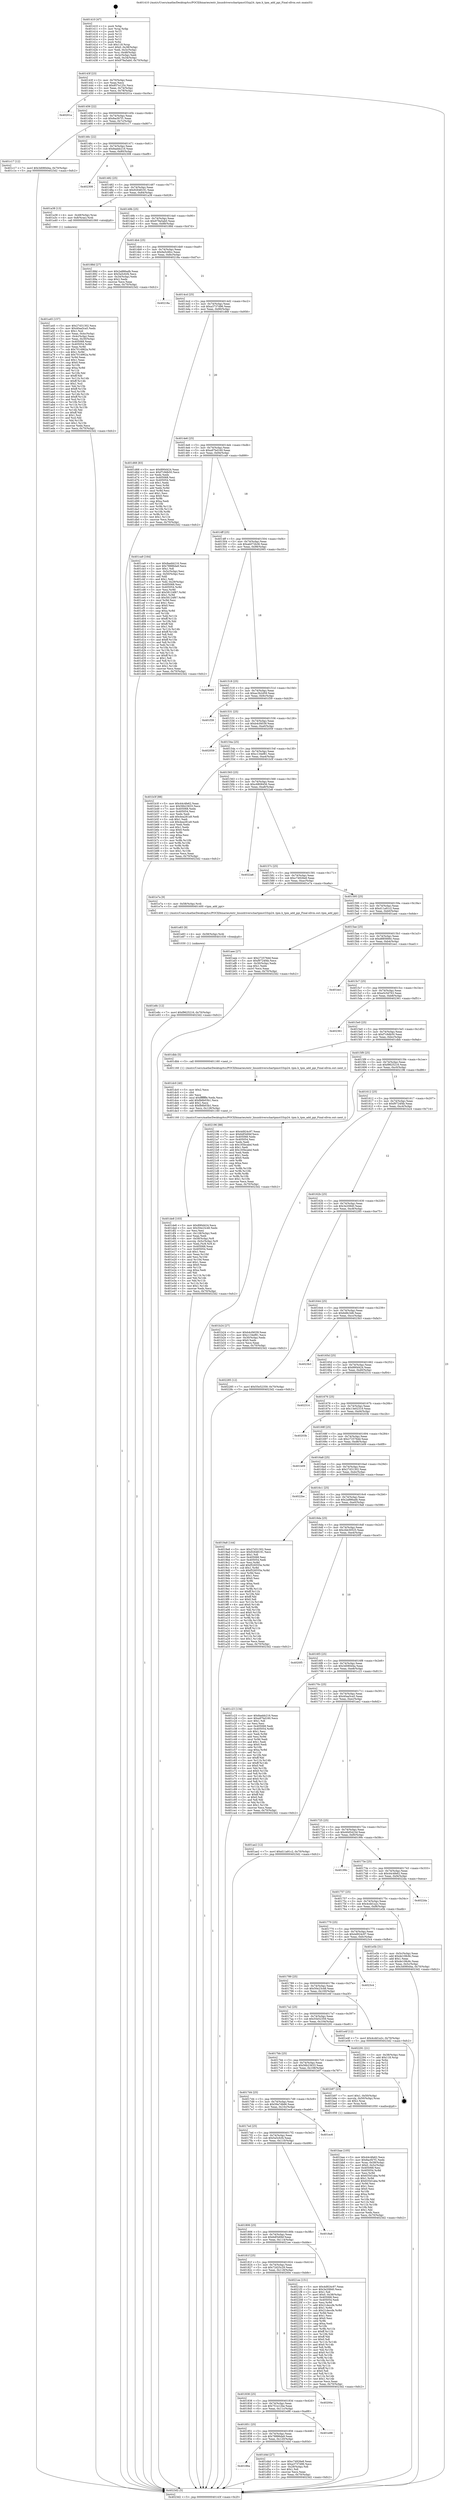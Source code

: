 digraph "0x401410" {
  label = "0x401410 (/mnt/c/Users/mathe/Desktop/tcc/POCII/binaries/extr_linuxdriverschartpmst33zp24..tpm.h_tpm_add_ppi_Final-ollvm.out::main(0))"
  labelloc = "t"
  node[shape=record]

  Entry [label="",width=0.3,height=0.3,shape=circle,fillcolor=black,style=filled]
  "0x40143f" [label="{
     0x40143f [23]\l
     | [instrs]\l
     &nbsp;&nbsp;0x40143f \<+3\>: mov -0x70(%rbp),%eax\l
     &nbsp;&nbsp;0x401442 \<+2\>: mov %eax,%ecx\l
     &nbsp;&nbsp;0x401444 \<+6\>: sub $0x857e125c,%ecx\l
     &nbsp;&nbsp;0x40144a \<+3\>: mov %eax,-0x74(%rbp)\l
     &nbsp;&nbsp;0x40144d \<+3\>: mov %ecx,-0x78(%rbp)\l
     &nbsp;&nbsp;0x401450 \<+6\>: je 000000000040201a \<main+0xc0a\>\l
  }"]
  "0x40201a" [label="{
     0x40201a\l
  }", style=dashed]
  "0x401456" [label="{
     0x401456 [22]\l
     | [instrs]\l
     &nbsp;&nbsp;0x401456 \<+5\>: jmp 000000000040145b \<main+0x4b\>\l
     &nbsp;&nbsp;0x40145b \<+3\>: mov -0x74(%rbp),%eax\l
     &nbsp;&nbsp;0x40145e \<+5\>: sub $0x8acf47f1,%eax\l
     &nbsp;&nbsp;0x401463 \<+3\>: mov %eax,-0x7c(%rbp)\l
     &nbsp;&nbsp;0x401466 \<+6\>: je 0000000000401c17 \<main+0x807\>\l
  }"]
  Exit [label="",width=0.3,height=0.3,shape=circle,fillcolor=black,style=filled,peripheries=2]
  "0x401c17" [label="{
     0x401c17 [12]\l
     | [instrs]\l
     &nbsp;&nbsp;0x401c17 \<+7\>: movl $0x3d080d4a,-0x70(%rbp)\l
     &nbsp;&nbsp;0x401c1e \<+5\>: jmp 00000000004023d2 \<main+0xfc2\>\l
  }"]
  "0x40146c" [label="{
     0x40146c [22]\l
     | [instrs]\l
     &nbsp;&nbsp;0x40146c \<+5\>: jmp 0000000000401471 \<main+0x61\>\l
     &nbsp;&nbsp;0x401471 \<+3\>: mov -0x74(%rbp),%eax\l
     &nbsp;&nbsp;0x401474 \<+5\>: sub $0x8aebb216,%eax\l
     &nbsp;&nbsp;0x401479 \<+3\>: mov %eax,-0x80(%rbp)\l
     &nbsp;&nbsp;0x40147c \<+6\>: je 0000000000402308 \<main+0xef8\>\l
  }"]
  "0x401e8c" [label="{
     0x401e8c [12]\l
     | [instrs]\l
     &nbsp;&nbsp;0x401e8c \<+7\>: movl $0xf9625216,-0x70(%rbp)\l
     &nbsp;&nbsp;0x401e93 \<+5\>: jmp 00000000004023d2 \<main+0xfc2\>\l
  }"]
  "0x402308" [label="{
     0x402308\l
  }", style=dashed]
  "0x401482" [label="{
     0x401482 [25]\l
     | [instrs]\l
     &nbsp;&nbsp;0x401482 \<+5\>: jmp 0000000000401487 \<main+0x77\>\l
     &nbsp;&nbsp;0x401487 \<+3\>: mov -0x74(%rbp),%eax\l
     &nbsp;&nbsp;0x40148a \<+5\>: sub $0x92648191,%eax\l
     &nbsp;&nbsp;0x40148f \<+6\>: mov %eax,-0x84(%rbp)\l
     &nbsp;&nbsp;0x401495 \<+6\>: je 0000000000401a38 \<main+0x628\>\l
  }"]
  "0x401e83" [label="{
     0x401e83 [9]\l
     | [instrs]\l
     &nbsp;&nbsp;0x401e83 \<+4\>: mov -0x58(%rbp),%rdi\l
     &nbsp;&nbsp;0x401e87 \<+5\>: call 0000000000401030 \<free@plt\>\l
     | [calls]\l
     &nbsp;&nbsp;0x401030 \{1\} (unknown)\l
  }"]
  "0x401a38" [label="{
     0x401a38 [13]\l
     | [instrs]\l
     &nbsp;&nbsp;0x401a38 \<+4\>: mov -0x48(%rbp),%rax\l
     &nbsp;&nbsp;0x401a3c \<+4\>: mov 0x8(%rax),%rdi\l
     &nbsp;&nbsp;0x401a40 \<+5\>: call 0000000000401060 \<atoi@plt\>\l
     | [calls]\l
     &nbsp;&nbsp;0x401060 \{1\} (unknown)\l
  }"]
  "0x40149b" [label="{
     0x40149b [25]\l
     | [instrs]\l
     &nbsp;&nbsp;0x40149b \<+5\>: jmp 00000000004014a0 \<main+0x90\>\l
     &nbsp;&nbsp;0x4014a0 \<+3\>: mov -0x74(%rbp),%eax\l
     &nbsp;&nbsp;0x4014a3 \<+5\>: sub $0x979a5ab0,%eax\l
     &nbsp;&nbsp;0x4014a8 \<+6\>: mov %eax,-0x88(%rbp)\l
     &nbsp;&nbsp;0x4014ae \<+6\>: je 000000000040188d \<main+0x47d\>\l
  }"]
  "0x401de8" [label="{
     0x401de8 [103]\l
     | [instrs]\l
     &nbsp;&nbsp;0x401de8 \<+5\>: mov $0x890d424,%ecx\l
     &nbsp;&nbsp;0x401ded \<+5\>: mov $0x50e23c48,%edx\l
     &nbsp;&nbsp;0x401df2 \<+2\>: xor %esi,%esi\l
     &nbsp;&nbsp;0x401df4 \<+6\>: mov -0x128(%rbp),%edi\l
     &nbsp;&nbsp;0x401dfa \<+3\>: imul %eax,%edi\l
     &nbsp;&nbsp;0x401dfd \<+4\>: mov -0x58(%rbp),%r8\l
     &nbsp;&nbsp;0x401e01 \<+4\>: movslq -0x5c(%rbp),%r9\l
     &nbsp;&nbsp;0x401e05 \<+4\>: mov %edi,(%r8,%r9,4)\l
     &nbsp;&nbsp;0x401e09 \<+7\>: mov 0x405068,%eax\l
     &nbsp;&nbsp;0x401e10 \<+7\>: mov 0x405054,%edi\l
     &nbsp;&nbsp;0x401e17 \<+3\>: sub $0x1,%esi\l
     &nbsp;&nbsp;0x401e1a \<+3\>: mov %eax,%r10d\l
     &nbsp;&nbsp;0x401e1d \<+3\>: add %esi,%r10d\l
     &nbsp;&nbsp;0x401e20 \<+4\>: imul %r10d,%eax\l
     &nbsp;&nbsp;0x401e24 \<+3\>: and $0x1,%eax\l
     &nbsp;&nbsp;0x401e27 \<+3\>: cmp $0x0,%eax\l
     &nbsp;&nbsp;0x401e2a \<+4\>: sete %r11b\l
     &nbsp;&nbsp;0x401e2e \<+3\>: cmp $0xa,%edi\l
     &nbsp;&nbsp;0x401e31 \<+3\>: setl %bl\l
     &nbsp;&nbsp;0x401e34 \<+3\>: mov %r11b,%r14b\l
     &nbsp;&nbsp;0x401e37 \<+3\>: and %bl,%r14b\l
     &nbsp;&nbsp;0x401e3a \<+3\>: xor %bl,%r11b\l
     &nbsp;&nbsp;0x401e3d \<+3\>: or %r11b,%r14b\l
     &nbsp;&nbsp;0x401e40 \<+4\>: test $0x1,%r14b\l
     &nbsp;&nbsp;0x401e44 \<+3\>: cmovne %edx,%ecx\l
     &nbsp;&nbsp;0x401e47 \<+3\>: mov %ecx,-0x70(%rbp)\l
     &nbsp;&nbsp;0x401e4a \<+5\>: jmp 00000000004023d2 \<main+0xfc2\>\l
  }"]
  "0x40188d" [label="{
     0x40188d [27]\l
     | [instrs]\l
     &nbsp;&nbsp;0x40188d \<+5\>: mov $0x2a886adb,%eax\l
     &nbsp;&nbsp;0x401892 \<+5\>: mov $0x5a5cfcf4,%ecx\l
     &nbsp;&nbsp;0x401897 \<+3\>: mov -0x34(%rbp),%edx\l
     &nbsp;&nbsp;0x40189a \<+3\>: cmp $0x2,%edx\l
     &nbsp;&nbsp;0x40189d \<+3\>: cmovne %ecx,%eax\l
     &nbsp;&nbsp;0x4018a0 \<+3\>: mov %eax,-0x70(%rbp)\l
     &nbsp;&nbsp;0x4018a3 \<+5\>: jmp 00000000004023d2 \<main+0xfc2\>\l
  }"]
  "0x4014b4" [label="{
     0x4014b4 [25]\l
     | [instrs]\l
     &nbsp;&nbsp;0x4014b4 \<+5\>: jmp 00000000004014b9 \<main+0xa9\>\l
     &nbsp;&nbsp;0x4014b9 \<+3\>: mov -0x74(%rbp),%eax\l
     &nbsp;&nbsp;0x4014bc \<+5\>: sub $0x9a5c6fcc,%eax\l
     &nbsp;&nbsp;0x4014c1 \<+6\>: mov %eax,-0x8c(%rbp)\l
     &nbsp;&nbsp;0x4014c7 \<+6\>: je 000000000040218a \<main+0xd7a\>\l
  }"]
  "0x4023d2" [label="{
     0x4023d2 [5]\l
     | [instrs]\l
     &nbsp;&nbsp;0x4023d2 \<+5\>: jmp 000000000040143f \<main+0x2f\>\l
  }"]
  "0x401410" [label="{
     0x401410 [47]\l
     | [instrs]\l
     &nbsp;&nbsp;0x401410 \<+1\>: push %rbp\l
     &nbsp;&nbsp;0x401411 \<+3\>: mov %rsp,%rbp\l
     &nbsp;&nbsp;0x401414 \<+2\>: push %r15\l
     &nbsp;&nbsp;0x401416 \<+2\>: push %r14\l
     &nbsp;&nbsp;0x401418 \<+2\>: push %r13\l
     &nbsp;&nbsp;0x40141a \<+2\>: push %r12\l
     &nbsp;&nbsp;0x40141c \<+1\>: push %rbx\l
     &nbsp;&nbsp;0x40141d \<+7\>: sub $0x118,%rsp\l
     &nbsp;&nbsp;0x401424 \<+7\>: movl $0x0,-0x38(%rbp)\l
     &nbsp;&nbsp;0x40142b \<+3\>: mov %edi,-0x3c(%rbp)\l
     &nbsp;&nbsp;0x40142e \<+4\>: mov %rsi,-0x48(%rbp)\l
     &nbsp;&nbsp;0x401432 \<+3\>: mov -0x3c(%rbp),%edi\l
     &nbsp;&nbsp;0x401435 \<+3\>: mov %edi,-0x34(%rbp)\l
     &nbsp;&nbsp;0x401438 \<+7\>: movl $0x979a5ab0,-0x70(%rbp)\l
  }"]
  "0x401dc0" [label="{
     0x401dc0 [40]\l
     | [instrs]\l
     &nbsp;&nbsp;0x401dc0 \<+5\>: mov $0x2,%ecx\l
     &nbsp;&nbsp;0x401dc5 \<+1\>: cltd\l
     &nbsp;&nbsp;0x401dc6 \<+2\>: idiv %ecx\l
     &nbsp;&nbsp;0x401dc8 \<+6\>: imul $0xfffffffe,%edx,%ecx\l
     &nbsp;&nbsp;0x401dce \<+6\>: add $0xfb6b03b1,%ecx\l
     &nbsp;&nbsp;0x401dd4 \<+3\>: add $0x1,%ecx\l
     &nbsp;&nbsp;0x401dd7 \<+6\>: sub $0xfb6b03b1,%ecx\l
     &nbsp;&nbsp;0x401ddd \<+6\>: mov %ecx,-0x128(%rbp)\l
     &nbsp;&nbsp;0x401de3 \<+5\>: call 0000000000401160 \<next_i\>\l
     | [calls]\l
     &nbsp;&nbsp;0x401160 \{1\} (/mnt/c/Users/mathe/Desktop/tcc/POCII/binaries/extr_linuxdriverschartpmst33zp24..tpm.h_tpm_add_ppi_Final-ollvm.out::next_i)\l
  }"]
  "0x40218a" [label="{
     0x40218a\l
  }", style=dashed]
  "0x4014cd" [label="{
     0x4014cd [25]\l
     | [instrs]\l
     &nbsp;&nbsp;0x4014cd \<+5\>: jmp 00000000004014d2 \<main+0xc2\>\l
     &nbsp;&nbsp;0x4014d2 \<+3\>: mov -0x74(%rbp),%eax\l
     &nbsp;&nbsp;0x4014d5 \<+5\>: sub $0xa3737d96,%eax\l
     &nbsp;&nbsp;0x4014da \<+6\>: mov %eax,-0x90(%rbp)\l
     &nbsp;&nbsp;0x4014e0 \<+6\>: je 0000000000401d68 \<main+0x958\>\l
  }"]
  "0x40186a" [label="{
     0x40186a\l
  }", style=dashed]
  "0x401d68" [label="{
     0x401d68 [83]\l
     | [instrs]\l
     &nbsp;&nbsp;0x401d68 \<+5\>: mov $0x890d424,%eax\l
     &nbsp;&nbsp;0x401d6d \<+5\>: mov $0xf7c9db50,%ecx\l
     &nbsp;&nbsp;0x401d72 \<+2\>: xor %edx,%edx\l
     &nbsp;&nbsp;0x401d74 \<+7\>: mov 0x405068,%esi\l
     &nbsp;&nbsp;0x401d7b \<+7\>: mov 0x405054,%edi\l
     &nbsp;&nbsp;0x401d82 \<+3\>: sub $0x1,%edx\l
     &nbsp;&nbsp;0x401d85 \<+3\>: mov %esi,%r8d\l
     &nbsp;&nbsp;0x401d88 \<+3\>: add %edx,%r8d\l
     &nbsp;&nbsp;0x401d8b \<+4\>: imul %r8d,%esi\l
     &nbsp;&nbsp;0x401d8f \<+3\>: and $0x1,%esi\l
     &nbsp;&nbsp;0x401d92 \<+3\>: cmp $0x0,%esi\l
     &nbsp;&nbsp;0x401d95 \<+4\>: sete %r9b\l
     &nbsp;&nbsp;0x401d99 \<+3\>: cmp $0xa,%edi\l
     &nbsp;&nbsp;0x401d9c \<+4\>: setl %r10b\l
     &nbsp;&nbsp;0x401da0 \<+3\>: mov %r9b,%r11b\l
     &nbsp;&nbsp;0x401da3 \<+3\>: and %r10b,%r11b\l
     &nbsp;&nbsp;0x401da6 \<+3\>: xor %r10b,%r9b\l
     &nbsp;&nbsp;0x401da9 \<+3\>: or %r9b,%r11b\l
     &nbsp;&nbsp;0x401dac \<+4\>: test $0x1,%r11b\l
     &nbsp;&nbsp;0x401db0 \<+3\>: cmovne %ecx,%eax\l
     &nbsp;&nbsp;0x401db3 \<+3\>: mov %eax,-0x70(%rbp)\l
     &nbsp;&nbsp;0x401db6 \<+5\>: jmp 00000000004023d2 \<main+0xfc2\>\l
  }"]
  "0x4014e6" [label="{
     0x4014e6 [25]\l
     | [instrs]\l
     &nbsp;&nbsp;0x4014e6 \<+5\>: jmp 00000000004014eb \<main+0xdb\>\l
     &nbsp;&nbsp;0x4014eb \<+3\>: mov -0x74(%rbp),%eax\l
     &nbsp;&nbsp;0x4014ee \<+5\>: sub $0xa97bd160,%eax\l
     &nbsp;&nbsp;0x4014f3 \<+6\>: mov %eax,-0x94(%rbp)\l
     &nbsp;&nbsp;0x4014f9 \<+6\>: je 0000000000401ca9 \<main+0x899\>\l
  }"]
  "0x401d4d" [label="{
     0x401d4d [27]\l
     | [instrs]\l
     &nbsp;&nbsp;0x401d4d \<+5\>: mov $0xc74926e8,%eax\l
     &nbsp;&nbsp;0x401d52 \<+5\>: mov $0xa3737d96,%ecx\l
     &nbsp;&nbsp;0x401d57 \<+3\>: mov -0x29(%rbp),%dl\l
     &nbsp;&nbsp;0x401d5a \<+3\>: test $0x1,%dl\l
     &nbsp;&nbsp;0x401d5d \<+3\>: cmovne %ecx,%eax\l
     &nbsp;&nbsp;0x401d60 \<+3\>: mov %eax,-0x70(%rbp)\l
     &nbsp;&nbsp;0x401d63 \<+5\>: jmp 00000000004023d2 \<main+0xfc2\>\l
  }"]
  "0x401ca9" [label="{
     0x401ca9 [164]\l
     | [instrs]\l
     &nbsp;&nbsp;0x401ca9 \<+5\>: mov $0x8aebb216,%eax\l
     &nbsp;&nbsp;0x401cae \<+5\>: mov $0x78886da9,%ecx\l
     &nbsp;&nbsp;0x401cb3 \<+2\>: mov $0x1,%dl\l
     &nbsp;&nbsp;0x401cb5 \<+3\>: mov -0x5c(%rbp),%esi\l
     &nbsp;&nbsp;0x401cb8 \<+3\>: cmp -0x50(%rbp),%esi\l
     &nbsp;&nbsp;0x401cbb \<+4\>: setl %dil\l
     &nbsp;&nbsp;0x401cbf \<+4\>: and $0x1,%dil\l
     &nbsp;&nbsp;0x401cc3 \<+4\>: mov %dil,-0x29(%rbp)\l
     &nbsp;&nbsp;0x401cc7 \<+7\>: mov 0x405068,%esi\l
     &nbsp;&nbsp;0x401cce \<+8\>: mov 0x405054,%r8d\l
     &nbsp;&nbsp;0x401cd6 \<+3\>: mov %esi,%r9d\l
     &nbsp;&nbsp;0x401cd9 \<+7\>: add $0x58124f67,%r9d\l
     &nbsp;&nbsp;0x401ce0 \<+4\>: sub $0x1,%r9d\l
     &nbsp;&nbsp;0x401ce4 \<+7\>: sub $0x58124f67,%r9d\l
     &nbsp;&nbsp;0x401ceb \<+4\>: imul %r9d,%esi\l
     &nbsp;&nbsp;0x401cef \<+3\>: and $0x1,%esi\l
     &nbsp;&nbsp;0x401cf2 \<+3\>: cmp $0x0,%esi\l
     &nbsp;&nbsp;0x401cf5 \<+4\>: sete %dil\l
     &nbsp;&nbsp;0x401cf9 \<+4\>: cmp $0xa,%r8d\l
     &nbsp;&nbsp;0x401cfd \<+4\>: setl %r10b\l
     &nbsp;&nbsp;0x401d01 \<+3\>: mov %dil,%r11b\l
     &nbsp;&nbsp;0x401d04 \<+4\>: xor $0xff,%r11b\l
     &nbsp;&nbsp;0x401d08 \<+3\>: mov %r10b,%bl\l
     &nbsp;&nbsp;0x401d0b \<+3\>: xor $0xff,%bl\l
     &nbsp;&nbsp;0x401d0e \<+3\>: xor $0x1,%dl\l
     &nbsp;&nbsp;0x401d11 \<+3\>: mov %r11b,%r14b\l
     &nbsp;&nbsp;0x401d14 \<+4\>: and $0xff,%r14b\l
     &nbsp;&nbsp;0x401d18 \<+3\>: and %dl,%dil\l
     &nbsp;&nbsp;0x401d1b \<+3\>: mov %bl,%r15b\l
     &nbsp;&nbsp;0x401d1e \<+4\>: and $0xff,%r15b\l
     &nbsp;&nbsp;0x401d22 \<+3\>: and %dl,%r10b\l
     &nbsp;&nbsp;0x401d25 \<+3\>: or %dil,%r14b\l
     &nbsp;&nbsp;0x401d28 \<+3\>: or %r10b,%r15b\l
     &nbsp;&nbsp;0x401d2b \<+3\>: xor %r15b,%r14b\l
     &nbsp;&nbsp;0x401d2e \<+3\>: or %bl,%r11b\l
     &nbsp;&nbsp;0x401d31 \<+4\>: xor $0xff,%r11b\l
     &nbsp;&nbsp;0x401d35 \<+3\>: or $0x1,%dl\l
     &nbsp;&nbsp;0x401d38 \<+3\>: and %dl,%r11b\l
     &nbsp;&nbsp;0x401d3b \<+3\>: or %r11b,%r14b\l
     &nbsp;&nbsp;0x401d3e \<+4\>: test $0x1,%r14b\l
     &nbsp;&nbsp;0x401d42 \<+3\>: cmovne %ecx,%eax\l
     &nbsp;&nbsp;0x401d45 \<+3\>: mov %eax,-0x70(%rbp)\l
     &nbsp;&nbsp;0x401d48 \<+5\>: jmp 00000000004023d2 \<main+0xfc2\>\l
  }"]
  "0x4014ff" [label="{
     0x4014ff [25]\l
     | [instrs]\l
     &nbsp;&nbsp;0x4014ff \<+5\>: jmp 0000000000401504 \<main+0xf4\>\l
     &nbsp;&nbsp;0x401504 \<+3\>: mov -0x74(%rbp),%eax\l
     &nbsp;&nbsp;0x401507 \<+5\>: sub $0xab072b36,%eax\l
     &nbsp;&nbsp;0x40150c \<+6\>: mov %eax,-0x98(%rbp)\l
     &nbsp;&nbsp;0x401512 \<+6\>: je 0000000000402065 \<main+0xc55\>\l
  }"]
  "0x401851" [label="{
     0x401851 [25]\l
     | [instrs]\l
     &nbsp;&nbsp;0x401851 \<+5\>: jmp 0000000000401856 \<main+0x446\>\l
     &nbsp;&nbsp;0x401856 \<+3\>: mov -0x74(%rbp),%eax\l
     &nbsp;&nbsp;0x401859 \<+5\>: sub $0x78886da9,%eax\l
     &nbsp;&nbsp;0x40185e \<+6\>: mov %eax,-0x120(%rbp)\l
     &nbsp;&nbsp;0x401864 \<+6\>: je 0000000000401d4d \<main+0x93d\>\l
  }"]
  "0x402065" [label="{
     0x402065\l
  }", style=dashed]
  "0x401518" [label="{
     0x401518 [25]\l
     | [instrs]\l
     &nbsp;&nbsp;0x401518 \<+5\>: jmp 000000000040151d \<main+0x10d\>\l
     &nbsp;&nbsp;0x40151d \<+3\>: mov -0x74(%rbp),%eax\l
     &nbsp;&nbsp;0x401520 \<+5\>: sub $0xac3b2d59,%eax\l
     &nbsp;&nbsp;0x401525 \<+6\>: mov %eax,-0x9c(%rbp)\l
     &nbsp;&nbsp;0x40152b \<+6\>: je 0000000000401f39 \<main+0xb29\>\l
  }"]
  "0x401e98" [label="{
     0x401e98\l
  }", style=dashed]
  "0x401f39" [label="{
     0x401f39\l
  }", style=dashed]
  "0x401531" [label="{
     0x401531 [25]\l
     | [instrs]\l
     &nbsp;&nbsp;0x401531 \<+5\>: jmp 0000000000401536 \<main+0x126\>\l
     &nbsp;&nbsp;0x401536 \<+3\>: mov -0x74(%rbp),%eax\l
     &nbsp;&nbsp;0x401539 \<+5\>: sub $0xb4cf4039,%eax\l
     &nbsp;&nbsp;0x40153e \<+6\>: mov %eax,-0xa0(%rbp)\l
     &nbsp;&nbsp;0x401544 \<+6\>: je 0000000000402059 \<main+0xc49\>\l
  }"]
  "0x401838" [label="{
     0x401838 [25]\l
     | [instrs]\l
     &nbsp;&nbsp;0x401838 \<+5\>: jmp 000000000040183d \<main+0x42d\>\l
     &nbsp;&nbsp;0x40183d \<+3\>: mov -0x74(%rbp),%eax\l
     &nbsp;&nbsp;0x401840 \<+5\>: sub $0x751e12be,%eax\l
     &nbsp;&nbsp;0x401845 \<+6\>: mov %eax,-0x11c(%rbp)\l
     &nbsp;&nbsp;0x40184b \<+6\>: je 0000000000401e98 \<main+0xa88\>\l
  }"]
  "0x402059" [label="{
     0x402059\l
  }", style=dashed]
  "0x40154a" [label="{
     0x40154a [25]\l
     | [instrs]\l
     &nbsp;&nbsp;0x40154a \<+5\>: jmp 000000000040154f \<main+0x13f\>\l
     &nbsp;&nbsp;0x40154f \<+3\>: mov -0x74(%rbp),%eax\l
     &nbsp;&nbsp;0x401552 \<+5\>: sub $0xc134ef81,%eax\l
     &nbsp;&nbsp;0x401557 \<+6\>: mov %eax,-0xa4(%rbp)\l
     &nbsp;&nbsp;0x40155d \<+6\>: je 0000000000401b3f \<main+0x72f\>\l
  }"]
  "0x40200e" [label="{
     0x40200e\l
  }", style=dashed]
  "0x401b3f" [label="{
     0x401b3f [88]\l
     | [instrs]\l
     &nbsp;&nbsp;0x401b3f \<+5\>: mov $0x44c4fe62,%eax\l
     &nbsp;&nbsp;0x401b44 \<+5\>: mov $0x56b23633,%ecx\l
     &nbsp;&nbsp;0x401b49 \<+7\>: mov 0x405068,%edx\l
     &nbsp;&nbsp;0x401b50 \<+7\>: mov 0x405054,%esi\l
     &nbsp;&nbsp;0x401b57 \<+2\>: mov %edx,%edi\l
     &nbsp;&nbsp;0x401b59 \<+6\>: add $0x4ea281a9,%edi\l
     &nbsp;&nbsp;0x401b5f \<+3\>: sub $0x1,%edi\l
     &nbsp;&nbsp;0x401b62 \<+6\>: sub $0x4ea281a9,%edi\l
     &nbsp;&nbsp;0x401b68 \<+3\>: imul %edi,%edx\l
     &nbsp;&nbsp;0x401b6b \<+3\>: and $0x1,%edx\l
     &nbsp;&nbsp;0x401b6e \<+3\>: cmp $0x0,%edx\l
     &nbsp;&nbsp;0x401b71 \<+4\>: sete %r8b\l
     &nbsp;&nbsp;0x401b75 \<+3\>: cmp $0xa,%esi\l
     &nbsp;&nbsp;0x401b78 \<+4\>: setl %r9b\l
     &nbsp;&nbsp;0x401b7c \<+3\>: mov %r8b,%r10b\l
     &nbsp;&nbsp;0x401b7f \<+3\>: and %r9b,%r10b\l
     &nbsp;&nbsp;0x401b82 \<+3\>: xor %r9b,%r8b\l
     &nbsp;&nbsp;0x401b85 \<+3\>: or %r8b,%r10b\l
     &nbsp;&nbsp;0x401b88 \<+4\>: test $0x1,%r10b\l
     &nbsp;&nbsp;0x401b8c \<+3\>: cmovne %ecx,%eax\l
     &nbsp;&nbsp;0x401b8f \<+3\>: mov %eax,-0x70(%rbp)\l
     &nbsp;&nbsp;0x401b92 \<+5\>: jmp 00000000004023d2 \<main+0xfc2\>\l
  }"]
  "0x401563" [label="{
     0x401563 [25]\l
     | [instrs]\l
     &nbsp;&nbsp;0x401563 \<+5\>: jmp 0000000000401568 \<main+0x158\>\l
     &nbsp;&nbsp;0x401568 \<+3\>: mov -0x74(%rbp),%eax\l
     &nbsp;&nbsp;0x40156b \<+5\>: sub $0xc6808456,%eax\l
     &nbsp;&nbsp;0x401570 \<+6\>: mov %eax,-0xa8(%rbp)\l
     &nbsp;&nbsp;0x401576 \<+6\>: je 00000000004022a6 \<main+0xe96\>\l
  }"]
  "0x40181f" [label="{
     0x40181f [25]\l
     | [instrs]\l
     &nbsp;&nbsp;0x40181f \<+5\>: jmp 0000000000401824 \<main+0x414\>\l
     &nbsp;&nbsp;0x401824 \<+3\>: mov -0x74(%rbp),%eax\l
     &nbsp;&nbsp;0x401827 \<+5\>: sub $0x72d25c29,%eax\l
     &nbsp;&nbsp;0x40182c \<+6\>: mov %eax,-0x118(%rbp)\l
     &nbsp;&nbsp;0x401832 \<+6\>: je 000000000040200e \<main+0xbfe\>\l
  }"]
  "0x4022a6" [label="{
     0x4022a6\l
  }", style=dashed]
  "0x40157c" [label="{
     0x40157c [25]\l
     | [instrs]\l
     &nbsp;&nbsp;0x40157c \<+5\>: jmp 0000000000401581 \<main+0x171\>\l
     &nbsp;&nbsp;0x401581 \<+3\>: mov -0x74(%rbp),%eax\l
     &nbsp;&nbsp;0x401584 \<+5\>: sub $0xc74926e8,%eax\l
     &nbsp;&nbsp;0x401589 \<+6\>: mov %eax,-0xac(%rbp)\l
     &nbsp;&nbsp;0x40158f \<+6\>: je 0000000000401e7a \<main+0xa6a\>\l
  }"]
  "0x4021ee" [label="{
     0x4021ee [151]\l
     | [instrs]\l
     &nbsp;&nbsp;0x4021ee \<+5\>: mov $0x4d924c97,%eax\l
     &nbsp;&nbsp;0x4021f3 \<+5\>: mov $0x3e20840,%ecx\l
     &nbsp;&nbsp;0x4021f8 \<+2\>: mov $0x1,%dl\l
     &nbsp;&nbsp;0x4021fa \<+7\>: movl $0x0,-0x38(%rbp)\l
     &nbsp;&nbsp;0x402201 \<+7\>: mov 0x405068,%esi\l
     &nbsp;&nbsp;0x402208 \<+7\>: mov 0x405054,%edi\l
     &nbsp;&nbsp;0x40220f \<+3\>: mov %esi,%r8d\l
     &nbsp;&nbsp;0x402212 \<+7\>: add $0x21deccfe,%r8d\l
     &nbsp;&nbsp;0x402219 \<+4\>: sub $0x1,%r8d\l
     &nbsp;&nbsp;0x40221d \<+7\>: sub $0x21deccfe,%r8d\l
     &nbsp;&nbsp;0x402224 \<+4\>: imul %r8d,%esi\l
     &nbsp;&nbsp;0x402228 \<+3\>: and $0x1,%esi\l
     &nbsp;&nbsp;0x40222b \<+3\>: cmp $0x0,%esi\l
     &nbsp;&nbsp;0x40222e \<+4\>: sete %r9b\l
     &nbsp;&nbsp;0x402232 \<+3\>: cmp $0xa,%edi\l
     &nbsp;&nbsp;0x402235 \<+4\>: setl %r10b\l
     &nbsp;&nbsp;0x402239 \<+3\>: mov %r9b,%r11b\l
     &nbsp;&nbsp;0x40223c \<+4\>: xor $0xff,%r11b\l
     &nbsp;&nbsp;0x402240 \<+3\>: mov %r10b,%bl\l
     &nbsp;&nbsp;0x402243 \<+3\>: xor $0xff,%bl\l
     &nbsp;&nbsp;0x402246 \<+3\>: xor $0x0,%dl\l
     &nbsp;&nbsp;0x402249 \<+3\>: mov %r11b,%r14b\l
     &nbsp;&nbsp;0x40224c \<+4\>: and $0x0,%r14b\l
     &nbsp;&nbsp;0x402250 \<+3\>: and %dl,%r9b\l
     &nbsp;&nbsp;0x402253 \<+3\>: mov %bl,%r15b\l
     &nbsp;&nbsp;0x402256 \<+4\>: and $0x0,%r15b\l
     &nbsp;&nbsp;0x40225a \<+3\>: and %dl,%r10b\l
     &nbsp;&nbsp;0x40225d \<+3\>: or %r9b,%r14b\l
     &nbsp;&nbsp;0x402260 \<+3\>: or %r10b,%r15b\l
     &nbsp;&nbsp;0x402263 \<+3\>: xor %r15b,%r14b\l
     &nbsp;&nbsp;0x402266 \<+3\>: or %bl,%r11b\l
     &nbsp;&nbsp;0x402269 \<+4\>: xor $0xff,%r11b\l
     &nbsp;&nbsp;0x40226d \<+3\>: or $0x0,%dl\l
     &nbsp;&nbsp;0x402270 \<+3\>: and %dl,%r11b\l
     &nbsp;&nbsp;0x402273 \<+3\>: or %r11b,%r14b\l
     &nbsp;&nbsp;0x402276 \<+4\>: test $0x1,%r14b\l
     &nbsp;&nbsp;0x40227a \<+3\>: cmovne %ecx,%eax\l
     &nbsp;&nbsp;0x40227d \<+3\>: mov %eax,-0x70(%rbp)\l
     &nbsp;&nbsp;0x402280 \<+5\>: jmp 00000000004023d2 \<main+0xfc2\>\l
  }"]
  "0x401e7a" [label="{
     0x401e7a [9]\l
     | [instrs]\l
     &nbsp;&nbsp;0x401e7a \<+4\>: mov -0x58(%rbp),%rdi\l
     &nbsp;&nbsp;0x401e7e \<+5\>: call 0000000000401400 \<tpm_add_ppi\>\l
     | [calls]\l
     &nbsp;&nbsp;0x401400 \{1\} (/mnt/c/Users/mathe/Desktop/tcc/POCII/binaries/extr_linuxdriverschartpmst33zp24..tpm.h_tpm_add_ppi_Final-ollvm.out::tpm_add_ppi)\l
  }"]
  "0x401595" [label="{
     0x401595 [25]\l
     | [instrs]\l
     &nbsp;&nbsp;0x401595 \<+5\>: jmp 000000000040159a \<main+0x18a\>\l
     &nbsp;&nbsp;0x40159a \<+3\>: mov -0x74(%rbp),%eax\l
     &nbsp;&nbsp;0x40159d \<+5\>: sub $0xd11a91c2,%eax\l
     &nbsp;&nbsp;0x4015a2 \<+6\>: mov %eax,-0xb0(%rbp)\l
     &nbsp;&nbsp;0x4015a8 \<+6\>: je 0000000000401aee \<main+0x6de\>\l
  }"]
  "0x401806" [label="{
     0x401806 [25]\l
     | [instrs]\l
     &nbsp;&nbsp;0x401806 \<+5\>: jmp 000000000040180b \<main+0x3fb\>\l
     &nbsp;&nbsp;0x40180b \<+3\>: mov -0x74(%rbp),%eax\l
     &nbsp;&nbsp;0x40180e \<+5\>: sub $0x6df3d0bf,%eax\l
     &nbsp;&nbsp;0x401813 \<+6\>: mov %eax,-0x114(%rbp)\l
     &nbsp;&nbsp;0x401819 \<+6\>: je 00000000004021ee \<main+0xdde\>\l
  }"]
  "0x401aee" [label="{
     0x401aee [27]\l
     | [instrs]\l
     &nbsp;&nbsp;0x401aee \<+5\>: mov $0x272576dd,%eax\l
     &nbsp;&nbsp;0x401af3 \<+5\>: mov $0xf9724f4b,%ecx\l
     &nbsp;&nbsp;0x401af8 \<+3\>: mov -0x30(%rbp),%edx\l
     &nbsp;&nbsp;0x401afb \<+3\>: cmp $0x1,%edx\l
     &nbsp;&nbsp;0x401afe \<+3\>: cmovl %ecx,%eax\l
     &nbsp;&nbsp;0x401b01 \<+3\>: mov %eax,-0x70(%rbp)\l
     &nbsp;&nbsp;0x401b04 \<+5\>: jmp 00000000004023d2 \<main+0xfc2\>\l
  }"]
  "0x4015ae" [label="{
     0x4015ae [25]\l
     | [instrs]\l
     &nbsp;&nbsp;0x4015ae \<+5\>: jmp 00000000004015b3 \<main+0x1a3\>\l
     &nbsp;&nbsp;0x4015b3 \<+3\>: mov -0x74(%rbp),%eax\l
     &nbsp;&nbsp;0x4015b6 \<+5\>: sub $0xd885666c,%eax\l
     &nbsp;&nbsp;0x4015bb \<+6\>: mov %eax,-0xb4(%rbp)\l
     &nbsp;&nbsp;0x4015c1 \<+6\>: je 0000000000401ee1 \<main+0xad1\>\l
  }"]
  "0x4018a8" [label="{
     0x4018a8\l
  }", style=dashed]
  "0x401ee1" [label="{
     0x401ee1\l
  }", style=dashed]
  "0x4015c7" [label="{
     0x4015c7 [25]\l
     | [instrs]\l
     &nbsp;&nbsp;0x4015c7 \<+5\>: jmp 00000000004015cc \<main+0x1bc\>\l
     &nbsp;&nbsp;0x4015cc \<+3\>: mov -0x74(%rbp),%eax\l
     &nbsp;&nbsp;0x4015cf \<+5\>: sub $0xe5c5d763,%eax\l
     &nbsp;&nbsp;0x4015d4 \<+6\>: mov %eax,-0xb8(%rbp)\l
     &nbsp;&nbsp;0x4015da \<+6\>: je 0000000000402361 \<main+0xf51\>\l
  }"]
  "0x4017ed" [label="{
     0x4017ed [25]\l
     | [instrs]\l
     &nbsp;&nbsp;0x4017ed \<+5\>: jmp 00000000004017f2 \<main+0x3e2\>\l
     &nbsp;&nbsp;0x4017f2 \<+3\>: mov -0x74(%rbp),%eax\l
     &nbsp;&nbsp;0x4017f5 \<+5\>: sub $0x5a5cfcf4,%eax\l
     &nbsp;&nbsp;0x4017fa \<+6\>: mov %eax,-0x110(%rbp)\l
     &nbsp;&nbsp;0x401800 \<+6\>: je 00000000004018a8 \<main+0x498\>\l
  }"]
  "0x402361" [label="{
     0x402361\l
  }", style=dashed]
  "0x4015e0" [label="{
     0x4015e0 [25]\l
     | [instrs]\l
     &nbsp;&nbsp;0x4015e0 \<+5\>: jmp 00000000004015e5 \<main+0x1d5\>\l
     &nbsp;&nbsp;0x4015e5 \<+3\>: mov -0x74(%rbp),%eax\l
     &nbsp;&nbsp;0x4015e8 \<+5\>: sub $0xf7c9db50,%eax\l
     &nbsp;&nbsp;0x4015ed \<+6\>: mov %eax,-0xbc(%rbp)\l
     &nbsp;&nbsp;0x4015f3 \<+6\>: je 0000000000401dbb \<main+0x9ab\>\l
  }"]
  "0x401ec6" [label="{
     0x401ec6\l
  }", style=dashed]
  "0x401dbb" [label="{
     0x401dbb [5]\l
     | [instrs]\l
     &nbsp;&nbsp;0x401dbb \<+5\>: call 0000000000401160 \<next_i\>\l
     | [calls]\l
     &nbsp;&nbsp;0x401160 \{1\} (/mnt/c/Users/mathe/Desktop/tcc/POCII/binaries/extr_linuxdriverschartpmst33zp24..tpm.h_tpm_add_ppi_Final-ollvm.out::next_i)\l
  }"]
  "0x4015f9" [label="{
     0x4015f9 [25]\l
     | [instrs]\l
     &nbsp;&nbsp;0x4015f9 \<+5\>: jmp 00000000004015fe \<main+0x1ee\>\l
     &nbsp;&nbsp;0x4015fe \<+3\>: mov -0x74(%rbp),%eax\l
     &nbsp;&nbsp;0x401601 \<+5\>: sub $0xf9625216,%eax\l
     &nbsp;&nbsp;0x401606 \<+6\>: mov %eax,-0xc0(%rbp)\l
     &nbsp;&nbsp;0x40160c \<+6\>: je 0000000000402196 \<main+0xd86\>\l
  }"]
  "0x401bae" [label="{
     0x401bae [105]\l
     | [instrs]\l
     &nbsp;&nbsp;0x401bae \<+5\>: mov $0x44c4fe62,%ecx\l
     &nbsp;&nbsp;0x401bb3 \<+5\>: mov $0x8acf47f1,%edx\l
     &nbsp;&nbsp;0x401bb8 \<+4\>: mov %rax,-0x58(%rbp)\l
     &nbsp;&nbsp;0x401bbc \<+7\>: movl $0x0,-0x5c(%rbp)\l
     &nbsp;&nbsp;0x401bc3 \<+7\>: mov 0x405068,%esi\l
     &nbsp;&nbsp;0x401bca \<+8\>: mov 0x405054,%r8d\l
     &nbsp;&nbsp;0x401bd2 \<+3\>: mov %esi,%r9d\l
     &nbsp;&nbsp;0x401bd5 \<+7\>: sub $0x635d1aba,%r9d\l
     &nbsp;&nbsp;0x401bdc \<+4\>: sub $0x1,%r9d\l
     &nbsp;&nbsp;0x401be0 \<+7\>: add $0x635d1aba,%r9d\l
     &nbsp;&nbsp;0x401be7 \<+4\>: imul %r9d,%esi\l
     &nbsp;&nbsp;0x401beb \<+3\>: and $0x1,%esi\l
     &nbsp;&nbsp;0x401bee \<+3\>: cmp $0x0,%esi\l
     &nbsp;&nbsp;0x401bf1 \<+4\>: sete %r10b\l
     &nbsp;&nbsp;0x401bf5 \<+4\>: cmp $0xa,%r8d\l
     &nbsp;&nbsp;0x401bf9 \<+4\>: setl %r11b\l
     &nbsp;&nbsp;0x401bfd \<+3\>: mov %r10b,%bl\l
     &nbsp;&nbsp;0x401c00 \<+3\>: and %r11b,%bl\l
     &nbsp;&nbsp;0x401c03 \<+3\>: xor %r11b,%r10b\l
     &nbsp;&nbsp;0x401c06 \<+3\>: or %r10b,%bl\l
     &nbsp;&nbsp;0x401c09 \<+3\>: test $0x1,%bl\l
     &nbsp;&nbsp;0x401c0c \<+3\>: cmovne %edx,%ecx\l
     &nbsp;&nbsp;0x401c0f \<+3\>: mov %ecx,-0x70(%rbp)\l
     &nbsp;&nbsp;0x401c12 \<+5\>: jmp 00000000004023d2 \<main+0xfc2\>\l
  }"]
  "0x402196" [label="{
     0x402196 [88]\l
     | [instrs]\l
     &nbsp;&nbsp;0x402196 \<+5\>: mov $0x4d924c97,%eax\l
     &nbsp;&nbsp;0x40219b \<+5\>: mov $0x6df3d0bf,%ecx\l
     &nbsp;&nbsp;0x4021a0 \<+7\>: mov 0x405068,%edx\l
     &nbsp;&nbsp;0x4021a7 \<+7\>: mov 0x405054,%esi\l
     &nbsp;&nbsp;0x4021ae \<+2\>: mov %edx,%edi\l
     &nbsp;&nbsp;0x4021b0 \<+6\>: sub $0x165bcabd,%edi\l
     &nbsp;&nbsp;0x4021b6 \<+3\>: sub $0x1,%edi\l
     &nbsp;&nbsp;0x4021b9 \<+6\>: add $0x165bcabd,%edi\l
     &nbsp;&nbsp;0x4021bf \<+3\>: imul %edi,%edx\l
     &nbsp;&nbsp;0x4021c2 \<+3\>: and $0x1,%edx\l
     &nbsp;&nbsp;0x4021c5 \<+3\>: cmp $0x0,%edx\l
     &nbsp;&nbsp;0x4021c8 \<+4\>: sete %r8b\l
     &nbsp;&nbsp;0x4021cc \<+3\>: cmp $0xa,%esi\l
     &nbsp;&nbsp;0x4021cf \<+4\>: setl %r9b\l
     &nbsp;&nbsp;0x4021d3 \<+3\>: mov %r8b,%r10b\l
     &nbsp;&nbsp;0x4021d6 \<+3\>: and %r9b,%r10b\l
     &nbsp;&nbsp;0x4021d9 \<+3\>: xor %r9b,%r8b\l
     &nbsp;&nbsp;0x4021dc \<+3\>: or %r8b,%r10b\l
     &nbsp;&nbsp;0x4021df \<+4\>: test $0x1,%r10b\l
     &nbsp;&nbsp;0x4021e3 \<+3\>: cmovne %ecx,%eax\l
     &nbsp;&nbsp;0x4021e6 \<+3\>: mov %eax,-0x70(%rbp)\l
     &nbsp;&nbsp;0x4021e9 \<+5\>: jmp 00000000004023d2 \<main+0xfc2\>\l
  }"]
  "0x401612" [label="{
     0x401612 [25]\l
     | [instrs]\l
     &nbsp;&nbsp;0x401612 \<+5\>: jmp 0000000000401617 \<main+0x207\>\l
     &nbsp;&nbsp;0x401617 \<+3\>: mov -0x74(%rbp),%eax\l
     &nbsp;&nbsp;0x40161a \<+5\>: sub $0xf9724f4b,%eax\l
     &nbsp;&nbsp;0x40161f \<+6\>: mov %eax,-0xc4(%rbp)\l
     &nbsp;&nbsp;0x401625 \<+6\>: je 0000000000401b24 \<main+0x714\>\l
  }"]
  "0x4017d4" [label="{
     0x4017d4 [25]\l
     | [instrs]\l
     &nbsp;&nbsp;0x4017d4 \<+5\>: jmp 00000000004017d9 \<main+0x3c9\>\l
     &nbsp;&nbsp;0x4017d9 \<+3\>: mov -0x74(%rbp),%eax\l
     &nbsp;&nbsp;0x4017dc \<+5\>: sub $0x59a7db66,%eax\l
     &nbsp;&nbsp;0x4017e1 \<+6\>: mov %eax,-0x10c(%rbp)\l
     &nbsp;&nbsp;0x4017e7 \<+6\>: je 0000000000401ec6 \<main+0xab6\>\l
  }"]
  "0x401b24" [label="{
     0x401b24 [27]\l
     | [instrs]\l
     &nbsp;&nbsp;0x401b24 \<+5\>: mov $0xb4cf4039,%eax\l
     &nbsp;&nbsp;0x401b29 \<+5\>: mov $0xc134ef81,%ecx\l
     &nbsp;&nbsp;0x401b2e \<+3\>: mov -0x30(%rbp),%edx\l
     &nbsp;&nbsp;0x401b31 \<+3\>: cmp $0x0,%edx\l
     &nbsp;&nbsp;0x401b34 \<+3\>: cmove %ecx,%eax\l
     &nbsp;&nbsp;0x401b37 \<+3\>: mov %eax,-0x70(%rbp)\l
     &nbsp;&nbsp;0x401b3a \<+5\>: jmp 00000000004023d2 \<main+0xfc2\>\l
  }"]
  "0x40162b" [label="{
     0x40162b [25]\l
     | [instrs]\l
     &nbsp;&nbsp;0x40162b \<+5\>: jmp 0000000000401630 \<main+0x220\>\l
     &nbsp;&nbsp;0x401630 \<+3\>: mov -0x74(%rbp),%eax\l
     &nbsp;&nbsp;0x401633 \<+5\>: sub $0x3e20840,%eax\l
     &nbsp;&nbsp;0x401638 \<+6\>: mov %eax,-0xc8(%rbp)\l
     &nbsp;&nbsp;0x40163e \<+6\>: je 0000000000402285 \<main+0xe75\>\l
  }"]
  "0x401b97" [label="{
     0x401b97 [23]\l
     | [instrs]\l
     &nbsp;&nbsp;0x401b97 \<+7\>: movl $0x1,-0x50(%rbp)\l
     &nbsp;&nbsp;0x401b9e \<+4\>: movslq -0x50(%rbp),%rax\l
     &nbsp;&nbsp;0x401ba2 \<+4\>: shl $0x2,%rax\l
     &nbsp;&nbsp;0x401ba6 \<+3\>: mov %rax,%rdi\l
     &nbsp;&nbsp;0x401ba9 \<+5\>: call 0000000000401050 \<malloc@plt\>\l
     | [calls]\l
     &nbsp;&nbsp;0x401050 \{1\} (unknown)\l
  }"]
  "0x402285" [label="{
     0x402285 [12]\l
     | [instrs]\l
     &nbsp;&nbsp;0x402285 \<+7\>: movl $0x55e52359,-0x70(%rbp)\l
     &nbsp;&nbsp;0x40228c \<+5\>: jmp 00000000004023d2 \<main+0xfc2\>\l
  }"]
  "0x401644" [label="{
     0x401644 [25]\l
     | [instrs]\l
     &nbsp;&nbsp;0x401644 \<+5\>: jmp 0000000000401649 \<main+0x239\>\l
     &nbsp;&nbsp;0x401649 \<+3\>: mov -0x74(%rbp),%eax\l
     &nbsp;&nbsp;0x40164c \<+5\>: sub $0x6d8c3d6,%eax\l
     &nbsp;&nbsp;0x401651 \<+6\>: mov %eax,-0xcc(%rbp)\l
     &nbsp;&nbsp;0x401657 \<+6\>: je 00000000004023b3 \<main+0xfa3\>\l
  }"]
  "0x4017bb" [label="{
     0x4017bb [25]\l
     | [instrs]\l
     &nbsp;&nbsp;0x4017bb \<+5\>: jmp 00000000004017c0 \<main+0x3b0\>\l
     &nbsp;&nbsp;0x4017c0 \<+3\>: mov -0x74(%rbp),%eax\l
     &nbsp;&nbsp;0x4017c3 \<+5\>: sub $0x56b23633,%eax\l
     &nbsp;&nbsp;0x4017c8 \<+6\>: mov %eax,-0x108(%rbp)\l
     &nbsp;&nbsp;0x4017ce \<+6\>: je 0000000000401b97 \<main+0x787\>\l
  }"]
  "0x4023b3" [label="{
     0x4023b3\l
  }", style=dashed]
  "0x40165d" [label="{
     0x40165d [25]\l
     | [instrs]\l
     &nbsp;&nbsp;0x40165d \<+5\>: jmp 0000000000401662 \<main+0x252\>\l
     &nbsp;&nbsp;0x401662 \<+3\>: mov -0x74(%rbp),%eax\l
     &nbsp;&nbsp;0x401665 \<+5\>: sub $0x890d424,%eax\l
     &nbsp;&nbsp;0x40166a \<+6\>: mov %eax,-0xd0(%rbp)\l
     &nbsp;&nbsp;0x401670 \<+6\>: je 0000000000402314 \<main+0xf04\>\l
  }"]
  "0x402291" [label="{
     0x402291 [21]\l
     | [instrs]\l
     &nbsp;&nbsp;0x402291 \<+3\>: mov -0x38(%rbp),%eax\l
     &nbsp;&nbsp;0x402294 \<+7\>: add $0x118,%rsp\l
     &nbsp;&nbsp;0x40229b \<+1\>: pop %rbx\l
     &nbsp;&nbsp;0x40229c \<+2\>: pop %r12\l
     &nbsp;&nbsp;0x40229e \<+2\>: pop %r13\l
     &nbsp;&nbsp;0x4022a0 \<+2\>: pop %r14\l
     &nbsp;&nbsp;0x4022a2 \<+2\>: pop %r15\l
     &nbsp;&nbsp;0x4022a4 \<+1\>: pop %rbp\l
     &nbsp;&nbsp;0x4022a5 \<+1\>: ret\l
  }"]
  "0x402314" [label="{
     0x402314\l
  }", style=dashed]
  "0x401676" [label="{
     0x401676 [25]\l
     | [instrs]\l
     &nbsp;&nbsp;0x401676 \<+5\>: jmp 000000000040167b \<main+0x26b\>\l
     &nbsp;&nbsp;0x40167b \<+3\>: mov -0x74(%rbp),%eax\l
     &nbsp;&nbsp;0x40167e \<+5\>: sub $0x13e02319,%eax\l
     &nbsp;&nbsp;0x401683 \<+6\>: mov %eax,-0xd4(%rbp)\l
     &nbsp;&nbsp;0x401689 \<+6\>: je 000000000040203b \<main+0xc2b\>\l
  }"]
  "0x4017a2" [label="{
     0x4017a2 [25]\l
     | [instrs]\l
     &nbsp;&nbsp;0x4017a2 \<+5\>: jmp 00000000004017a7 \<main+0x397\>\l
     &nbsp;&nbsp;0x4017a7 \<+3\>: mov -0x74(%rbp),%eax\l
     &nbsp;&nbsp;0x4017aa \<+5\>: sub $0x55e52359,%eax\l
     &nbsp;&nbsp;0x4017af \<+6\>: mov %eax,-0x104(%rbp)\l
     &nbsp;&nbsp;0x4017b5 \<+6\>: je 0000000000402291 \<main+0xe81\>\l
  }"]
  "0x40203b" [label="{
     0x40203b\l
  }", style=dashed]
  "0x40168f" [label="{
     0x40168f [25]\l
     | [instrs]\l
     &nbsp;&nbsp;0x40168f \<+5\>: jmp 0000000000401694 \<main+0x284\>\l
     &nbsp;&nbsp;0x401694 \<+3\>: mov -0x74(%rbp),%eax\l
     &nbsp;&nbsp;0x401697 \<+5\>: sub $0x272576dd,%eax\l
     &nbsp;&nbsp;0x40169c \<+6\>: mov %eax,-0xd8(%rbp)\l
     &nbsp;&nbsp;0x4016a2 \<+6\>: je 0000000000401b09 \<main+0x6f9\>\l
  }"]
  "0x401e4f" [label="{
     0x401e4f [12]\l
     | [instrs]\l
     &nbsp;&nbsp;0x401e4f \<+7\>: movl $0x4cdd1a2c,-0x70(%rbp)\l
     &nbsp;&nbsp;0x401e56 \<+5\>: jmp 00000000004023d2 \<main+0xfc2\>\l
  }"]
  "0x401b09" [label="{
     0x401b09\l
  }", style=dashed]
  "0x4016a8" [label="{
     0x4016a8 [25]\l
     | [instrs]\l
     &nbsp;&nbsp;0x4016a8 \<+5\>: jmp 00000000004016ad \<main+0x29d\>\l
     &nbsp;&nbsp;0x4016ad \<+3\>: mov -0x74(%rbp),%eax\l
     &nbsp;&nbsp;0x4016b0 \<+5\>: sub $0x27d31302,%eax\l
     &nbsp;&nbsp;0x4016b5 \<+6\>: mov %eax,-0xdc(%rbp)\l
     &nbsp;&nbsp;0x4016bb \<+6\>: je 00000000004022be \<main+0xeae\>\l
  }"]
  "0x401789" [label="{
     0x401789 [25]\l
     | [instrs]\l
     &nbsp;&nbsp;0x401789 \<+5\>: jmp 000000000040178e \<main+0x37e\>\l
     &nbsp;&nbsp;0x40178e \<+3\>: mov -0x74(%rbp),%eax\l
     &nbsp;&nbsp;0x401791 \<+5\>: sub $0x50e23c48,%eax\l
     &nbsp;&nbsp;0x401796 \<+6\>: mov %eax,-0x100(%rbp)\l
     &nbsp;&nbsp;0x40179c \<+6\>: je 0000000000401e4f \<main+0xa3f\>\l
  }"]
  "0x4022be" [label="{
     0x4022be\l
  }", style=dashed]
  "0x4016c1" [label="{
     0x4016c1 [25]\l
     | [instrs]\l
     &nbsp;&nbsp;0x4016c1 \<+5\>: jmp 00000000004016c6 \<main+0x2b6\>\l
     &nbsp;&nbsp;0x4016c6 \<+3\>: mov -0x74(%rbp),%eax\l
     &nbsp;&nbsp;0x4016c9 \<+5\>: sub $0x2a886adb,%eax\l
     &nbsp;&nbsp;0x4016ce \<+6\>: mov %eax,-0xe0(%rbp)\l
     &nbsp;&nbsp;0x4016d4 \<+6\>: je 00000000004019a8 \<main+0x598\>\l
  }"]
  "0x4023c4" [label="{
     0x4023c4\l
  }", style=dashed]
  "0x4019a8" [label="{
     0x4019a8 [144]\l
     | [instrs]\l
     &nbsp;&nbsp;0x4019a8 \<+5\>: mov $0x27d31302,%eax\l
     &nbsp;&nbsp;0x4019ad \<+5\>: mov $0x92648191,%ecx\l
     &nbsp;&nbsp;0x4019b2 \<+2\>: mov $0x1,%dl\l
     &nbsp;&nbsp;0x4019b4 \<+7\>: mov 0x405068,%esi\l
     &nbsp;&nbsp;0x4019bb \<+7\>: mov 0x405054,%edi\l
     &nbsp;&nbsp;0x4019c2 \<+3\>: mov %esi,%r8d\l
     &nbsp;&nbsp;0x4019c5 \<+7\>: add $0xf526555e,%r8d\l
     &nbsp;&nbsp;0x4019cc \<+4\>: sub $0x1,%r8d\l
     &nbsp;&nbsp;0x4019d0 \<+7\>: sub $0xf526555e,%r8d\l
     &nbsp;&nbsp;0x4019d7 \<+4\>: imul %r8d,%esi\l
     &nbsp;&nbsp;0x4019db \<+3\>: and $0x1,%esi\l
     &nbsp;&nbsp;0x4019de \<+3\>: cmp $0x0,%esi\l
     &nbsp;&nbsp;0x4019e1 \<+4\>: sete %r9b\l
     &nbsp;&nbsp;0x4019e5 \<+3\>: cmp $0xa,%edi\l
     &nbsp;&nbsp;0x4019e8 \<+4\>: setl %r10b\l
     &nbsp;&nbsp;0x4019ec \<+3\>: mov %r9b,%r11b\l
     &nbsp;&nbsp;0x4019ef \<+4\>: xor $0xff,%r11b\l
     &nbsp;&nbsp;0x4019f3 \<+3\>: mov %r10b,%bl\l
     &nbsp;&nbsp;0x4019f6 \<+3\>: xor $0xff,%bl\l
     &nbsp;&nbsp;0x4019f9 \<+3\>: xor $0x0,%dl\l
     &nbsp;&nbsp;0x4019fc \<+3\>: mov %r11b,%r14b\l
     &nbsp;&nbsp;0x4019ff \<+4\>: and $0x0,%r14b\l
     &nbsp;&nbsp;0x401a03 \<+3\>: and %dl,%r9b\l
     &nbsp;&nbsp;0x401a06 \<+3\>: mov %bl,%r15b\l
     &nbsp;&nbsp;0x401a09 \<+4\>: and $0x0,%r15b\l
     &nbsp;&nbsp;0x401a0d \<+3\>: and %dl,%r10b\l
     &nbsp;&nbsp;0x401a10 \<+3\>: or %r9b,%r14b\l
     &nbsp;&nbsp;0x401a13 \<+3\>: or %r10b,%r15b\l
     &nbsp;&nbsp;0x401a16 \<+3\>: xor %r15b,%r14b\l
     &nbsp;&nbsp;0x401a19 \<+3\>: or %bl,%r11b\l
     &nbsp;&nbsp;0x401a1c \<+4\>: xor $0xff,%r11b\l
     &nbsp;&nbsp;0x401a20 \<+3\>: or $0x0,%dl\l
     &nbsp;&nbsp;0x401a23 \<+3\>: and %dl,%r11b\l
     &nbsp;&nbsp;0x401a26 \<+3\>: or %r11b,%r14b\l
     &nbsp;&nbsp;0x401a29 \<+4\>: test $0x1,%r14b\l
     &nbsp;&nbsp;0x401a2d \<+3\>: cmovne %ecx,%eax\l
     &nbsp;&nbsp;0x401a30 \<+3\>: mov %eax,-0x70(%rbp)\l
     &nbsp;&nbsp;0x401a33 \<+5\>: jmp 00000000004023d2 \<main+0xfc2\>\l
  }"]
  "0x4016da" [label="{
     0x4016da [25]\l
     | [instrs]\l
     &nbsp;&nbsp;0x4016da \<+5\>: jmp 00000000004016df \<main+0x2cf\>\l
     &nbsp;&nbsp;0x4016df \<+3\>: mov -0x74(%rbp),%eax\l
     &nbsp;&nbsp;0x4016e2 \<+5\>: sub $0x2bb30525,%eax\l
     &nbsp;&nbsp;0x4016e7 \<+6\>: mov %eax,-0xe4(%rbp)\l
     &nbsp;&nbsp;0x4016ed \<+6\>: je 00000000004020f5 \<main+0xce5\>\l
  }"]
  "0x401a45" [label="{
     0x401a45 [157]\l
     | [instrs]\l
     &nbsp;&nbsp;0x401a45 \<+5\>: mov $0x27d31302,%ecx\l
     &nbsp;&nbsp;0x401a4a \<+5\>: mov $0x40aa5ca5,%edx\l
     &nbsp;&nbsp;0x401a4f \<+3\>: mov $0x1,%sil\l
     &nbsp;&nbsp;0x401a52 \<+3\>: mov %eax,-0x4c(%rbp)\l
     &nbsp;&nbsp;0x401a55 \<+3\>: mov -0x4c(%rbp),%eax\l
     &nbsp;&nbsp;0x401a58 \<+3\>: mov %eax,-0x30(%rbp)\l
     &nbsp;&nbsp;0x401a5b \<+7\>: mov 0x405068,%eax\l
     &nbsp;&nbsp;0x401a62 \<+8\>: mov 0x405054,%r8d\l
     &nbsp;&nbsp;0x401a6a \<+3\>: mov %eax,%r9d\l
     &nbsp;&nbsp;0x401a6d \<+7\>: sub $0x7014962a,%r9d\l
     &nbsp;&nbsp;0x401a74 \<+4\>: sub $0x1,%r9d\l
     &nbsp;&nbsp;0x401a78 \<+7\>: add $0x7014962a,%r9d\l
     &nbsp;&nbsp;0x401a7f \<+4\>: imul %r9d,%eax\l
     &nbsp;&nbsp;0x401a83 \<+3\>: and $0x1,%eax\l
     &nbsp;&nbsp;0x401a86 \<+3\>: cmp $0x0,%eax\l
     &nbsp;&nbsp;0x401a89 \<+4\>: sete %r10b\l
     &nbsp;&nbsp;0x401a8d \<+4\>: cmp $0xa,%r8d\l
     &nbsp;&nbsp;0x401a91 \<+4\>: setl %r11b\l
     &nbsp;&nbsp;0x401a95 \<+3\>: mov %r10b,%bl\l
     &nbsp;&nbsp;0x401a98 \<+3\>: xor $0xff,%bl\l
     &nbsp;&nbsp;0x401a9b \<+3\>: mov %r11b,%r14b\l
     &nbsp;&nbsp;0x401a9e \<+4\>: xor $0xff,%r14b\l
     &nbsp;&nbsp;0x401aa2 \<+4\>: xor $0x1,%sil\l
     &nbsp;&nbsp;0x401aa6 \<+3\>: mov %bl,%r15b\l
     &nbsp;&nbsp;0x401aa9 \<+4\>: and $0xff,%r15b\l
     &nbsp;&nbsp;0x401aad \<+3\>: and %sil,%r10b\l
     &nbsp;&nbsp;0x401ab0 \<+3\>: mov %r14b,%r12b\l
     &nbsp;&nbsp;0x401ab3 \<+4\>: and $0xff,%r12b\l
     &nbsp;&nbsp;0x401ab7 \<+3\>: and %sil,%r11b\l
     &nbsp;&nbsp;0x401aba \<+3\>: or %r10b,%r15b\l
     &nbsp;&nbsp;0x401abd \<+3\>: or %r11b,%r12b\l
     &nbsp;&nbsp;0x401ac0 \<+3\>: xor %r12b,%r15b\l
     &nbsp;&nbsp;0x401ac3 \<+3\>: or %r14b,%bl\l
     &nbsp;&nbsp;0x401ac6 \<+3\>: xor $0xff,%bl\l
     &nbsp;&nbsp;0x401ac9 \<+4\>: or $0x1,%sil\l
     &nbsp;&nbsp;0x401acd \<+3\>: and %sil,%bl\l
     &nbsp;&nbsp;0x401ad0 \<+3\>: or %bl,%r15b\l
     &nbsp;&nbsp;0x401ad3 \<+4\>: test $0x1,%r15b\l
     &nbsp;&nbsp;0x401ad7 \<+3\>: cmovne %edx,%ecx\l
     &nbsp;&nbsp;0x401ada \<+3\>: mov %ecx,-0x70(%rbp)\l
     &nbsp;&nbsp;0x401add \<+5\>: jmp 00000000004023d2 \<main+0xfc2\>\l
  }"]
  "0x401770" [label="{
     0x401770 [25]\l
     | [instrs]\l
     &nbsp;&nbsp;0x401770 \<+5\>: jmp 0000000000401775 \<main+0x365\>\l
     &nbsp;&nbsp;0x401775 \<+3\>: mov -0x74(%rbp),%eax\l
     &nbsp;&nbsp;0x401778 \<+5\>: sub $0x4d924c97,%eax\l
     &nbsp;&nbsp;0x40177d \<+6\>: mov %eax,-0xfc(%rbp)\l
     &nbsp;&nbsp;0x401783 \<+6\>: je 00000000004023c4 \<main+0xfb4\>\l
  }"]
  "0x4020f5" [label="{
     0x4020f5\l
  }", style=dashed]
  "0x4016f3" [label="{
     0x4016f3 [25]\l
     | [instrs]\l
     &nbsp;&nbsp;0x4016f3 \<+5\>: jmp 00000000004016f8 \<main+0x2e8\>\l
     &nbsp;&nbsp;0x4016f8 \<+3\>: mov -0x74(%rbp),%eax\l
     &nbsp;&nbsp;0x4016fb \<+5\>: sub $0x3d080d4a,%eax\l
     &nbsp;&nbsp;0x401700 \<+6\>: mov %eax,-0xe8(%rbp)\l
     &nbsp;&nbsp;0x401706 \<+6\>: je 0000000000401c23 \<main+0x813\>\l
  }"]
  "0x401e5b" [label="{
     0x401e5b [31]\l
     | [instrs]\l
     &nbsp;&nbsp;0x401e5b \<+3\>: mov -0x5c(%rbp),%eax\l
     &nbsp;&nbsp;0x401e5e \<+5\>: add $0xde108c8c,%eax\l
     &nbsp;&nbsp;0x401e63 \<+3\>: add $0x1,%eax\l
     &nbsp;&nbsp;0x401e66 \<+5\>: sub $0xde108c8c,%eax\l
     &nbsp;&nbsp;0x401e6b \<+3\>: mov %eax,-0x5c(%rbp)\l
     &nbsp;&nbsp;0x401e6e \<+7\>: movl $0x3d080d4a,-0x70(%rbp)\l
     &nbsp;&nbsp;0x401e75 \<+5\>: jmp 00000000004023d2 \<main+0xfc2\>\l
  }"]
  "0x401c23" [label="{
     0x401c23 [134]\l
     | [instrs]\l
     &nbsp;&nbsp;0x401c23 \<+5\>: mov $0x8aebb216,%eax\l
     &nbsp;&nbsp;0x401c28 \<+5\>: mov $0xa97bd160,%ecx\l
     &nbsp;&nbsp;0x401c2d \<+2\>: mov $0x1,%dl\l
     &nbsp;&nbsp;0x401c2f \<+2\>: xor %esi,%esi\l
     &nbsp;&nbsp;0x401c31 \<+7\>: mov 0x405068,%edi\l
     &nbsp;&nbsp;0x401c38 \<+8\>: mov 0x405054,%r8d\l
     &nbsp;&nbsp;0x401c40 \<+3\>: sub $0x1,%esi\l
     &nbsp;&nbsp;0x401c43 \<+3\>: mov %edi,%r9d\l
     &nbsp;&nbsp;0x401c46 \<+3\>: add %esi,%r9d\l
     &nbsp;&nbsp;0x401c49 \<+4\>: imul %r9d,%edi\l
     &nbsp;&nbsp;0x401c4d \<+3\>: and $0x1,%edi\l
     &nbsp;&nbsp;0x401c50 \<+3\>: cmp $0x0,%edi\l
     &nbsp;&nbsp;0x401c53 \<+4\>: sete %r10b\l
     &nbsp;&nbsp;0x401c57 \<+4\>: cmp $0xa,%r8d\l
     &nbsp;&nbsp;0x401c5b \<+4\>: setl %r11b\l
     &nbsp;&nbsp;0x401c5f \<+3\>: mov %r10b,%bl\l
     &nbsp;&nbsp;0x401c62 \<+3\>: xor $0xff,%bl\l
     &nbsp;&nbsp;0x401c65 \<+3\>: mov %r11b,%r14b\l
     &nbsp;&nbsp;0x401c68 \<+4\>: xor $0xff,%r14b\l
     &nbsp;&nbsp;0x401c6c \<+3\>: xor $0x0,%dl\l
     &nbsp;&nbsp;0x401c6f \<+3\>: mov %bl,%r15b\l
     &nbsp;&nbsp;0x401c72 \<+4\>: and $0x0,%r15b\l
     &nbsp;&nbsp;0x401c76 \<+3\>: and %dl,%r10b\l
     &nbsp;&nbsp;0x401c79 \<+3\>: mov %r14b,%r12b\l
     &nbsp;&nbsp;0x401c7c \<+4\>: and $0x0,%r12b\l
     &nbsp;&nbsp;0x401c80 \<+3\>: and %dl,%r11b\l
     &nbsp;&nbsp;0x401c83 \<+3\>: or %r10b,%r15b\l
     &nbsp;&nbsp;0x401c86 \<+3\>: or %r11b,%r12b\l
     &nbsp;&nbsp;0x401c89 \<+3\>: xor %r12b,%r15b\l
     &nbsp;&nbsp;0x401c8c \<+3\>: or %r14b,%bl\l
     &nbsp;&nbsp;0x401c8f \<+3\>: xor $0xff,%bl\l
     &nbsp;&nbsp;0x401c92 \<+3\>: or $0x0,%dl\l
     &nbsp;&nbsp;0x401c95 \<+2\>: and %dl,%bl\l
     &nbsp;&nbsp;0x401c97 \<+3\>: or %bl,%r15b\l
     &nbsp;&nbsp;0x401c9a \<+4\>: test $0x1,%r15b\l
     &nbsp;&nbsp;0x401c9e \<+3\>: cmovne %ecx,%eax\l
     &nbsp;&nbsp;0x401ca1 \<+3\>: mov %eax,-0x70(%rbp)\l
     &nbsp;&nbsp;0x401ca4 \<+5\>: jmp 00000000004023d2 \<main+0xfc2\>\l
  }"]
  "0x40170c" [label="{
     0x40170c [25]\l
     | [instrs]\l
     &nbsp;&nbsp;0x40170c \<+5\>: jmp 0000000000401711 \<main+0x301\>\l
     &nbsp;&nbsp;0x401711 \<+3\>: mov -0x74(%rbp),%eax\l
     &nbsp;&nbsp;0x401714 \<+5\>: sub $0x40aa5ca5,%eax\l
     &nbsp;&nbsp;0x401719 \<+6\>: mov %eax,-0xec(%rbp)\l
     &nbsp;&nbsp;0x40171f \<+6\>: je 0000000000401ae2 \<main+0x6d2\>\l
  }"]
  "0x401757" [label="{
     0x401757 [25]\l
     | [instrs]\l
     &nbsp;&nbsp;0x401757 \<+5\>: jmp 000000000040175c \<main+0x34c\>\l
     &nbsp;&nbsp;0x40175c \<+3\>: mov -0x74(%rbp),%eax\l
     &nbsp;&nbsp;0x40175f \<+5\>: sub $0x4cdd1a2c,%eax\l
     &nbsp;&nbsp;0x401764 \<+6\>: mov %eax,-0xf8(%rbp)\l
     &nbsp;&nbsp;0x40176a \<+6\>: je 0000000000401e5b \<main+0xa4b\>\l
  }"]
  "0x401ae2" [label="{
     0x401ae2 [12]\l
     | [instrs]\l
     &nbsp;&nbsp;0x401ae2 \<+7\>: movl $0xd11a91c2,-0x70(%rbp)\l
     &nbsp;&nbsp;0x401ae9 \<+5\>: jmp 00000000004023d2 \<main+0xfc2\>\l
  }"]
  "0x401725" [label="{
     0x401725 [25]\l
     | [instrs]\l
     &nbsp;&nbsp;0x401725 \<+5\>: jmp 000000000040172a \<main+0x31a\>\l
     &nbsp;&nbsp;0x40172a \<+3\>: mov -0x74(%rbp),%eax\l
     &nbsp;&nbsp;0x40172d \<+5\>: sub $0x40d5423d,%eax\l
     &nbsp;&nbsp;0x401732 \<+6\>: mov %eax,-0xf0(%rbp)\l
     &nbsp;&nbsp;0x401738 \<+6\>: je 000000000040199c \<main+0x58c\>\l
  }"]
  "0x4022da" [label="{
     0x4022da\l
  }", style=dashed]
  "0x40199c" [label="{
     0x40199c\l
  }", style=dashed]
  "0x40173e" [label="{
     0x40173e [25]\l
     | [instrs]\l
     &nbsp;&nbsp;0x40173e \<+5\>: jmp 0000000000401743 \<main+0x333\>\l
     &nbsp;&nbsp;0x401743 \<+3\>: mov -0x74(%rbp),%eax\l
     &nbsp;&nbsp;0x401746 \<+5\>: sub $0x44c4fe62,%eax\l
     &nbsp;&nbsp;0x40174b \<+6\>: mov %eax,-0xf4(%rbp)\l
     &nbsp;&nbsp;0x401751 \<+6\>: je 00000000004022da \<main+0xeca\>\l
  }"]
  Entry -> "0x401410" [label=" 1"]
  "0x40143f" -> "0x40201a" [label=" 0"]
  "0x40143f" -> "0x401456" [label=" 24"]
  "0x402291" -> Exit [label=" 1"]
  "0x401456" -> "0x401c17" [label=" 1"]
  "0x401456" -> "0x40146c" [label=" 23"]
  "0x402285" -> "0x4023d2" [label=" 1"]
  "0x40146c" -> "0x402308" [label=" 0"]
  "0x40146c" -> "0x401482" [label=" 23"]
  "0x4021ee" -> "0x4023d2" [label=" 1"]
  "0x401482" -> "0x401a38" [label=" 1"]
  "0x401482" -> "0x40149b" [label=" 22"]
  "0x402196" -> "0x4023d2" [label=" 1"]
  "0x40149b" -> "0x40188d" [label=" 1"]
  "0x40149b" -> "0x4014b4" [label=" 21"]
  "0x40188d" -> "0x4023d2" [label=" 1"]
  "0x401410" -> "0x40143f" [label=" 1"]
  "0x4023d2" -> "0x40143f" [label=" 23"]
  "0x401e8c" -> "0x4023d2" [label=" 1"]
  "0x4014b4" -> "0x40218a" [label=" 0"]
  "0x4014b4" -> "0x4014cd" [label=" 21"]
  "0x401e83" -> "0x401e8c" [label=" 1"]
  "0x4014cd" -> "0x401d68" [label=" 1"]
  "0x4014cd" -> "0x4014e6" [label=" 20"]
  "0x401e7a" -> "0x401e83" [label=" 1"]
  "0x4014e6" -> "0x401ca9" [label=" 2"]
  "0x4014e6" -> "0x4014ff" [label=" 18"]
  "0x401e5b" -> "0x4023d2" [label=" 1"]
  "0x4014ff" -> "0x402065" [label=" 0"]
  "0x4014ff" -> "0x401518" [label=" 18"]
  "0x401de8" -> "0x4023d2" [label=" 1"]
  "0x401518" -> "0x401f39" [label=" 0"]
  "0x401518" -> "0x401531" [label=" 18"]
  "0x401dc0" -> "0x401de8" [label=" 1"]
  "0x401531" -> "0x402059" [label=" 0"]
  "0x401531" -> "0x40154a" [label=" 18"]
  "0x401d68" -> "0x4023d2" [label=" 1"]
  "0x40154a" -> "0x401b3f" [label=" 1"]
  "0x40154a" -> "0x401563" [label=" 17"]
  "0x401d4d" -> "0x4023d2" [label=" 2"]
  "0x401563" -> "0x4022a6" [label=" 0"]
  "0x401563" -> "0x40157c" [label=" 17"]
  "0x401851" -> "0x401d4d" [label=" 2"]
  "0x40157c" -> "0x401e7a" [label=" 1"]
  "0x40157c" -> "0x401595" [label=" 16"]
  "0x401e4f" -> "0x4023d2" [label=" 1"]
  "0x401595" -> "0x401aee" [label=" 1"]
  "0x401595" -> "0x4015ae" [label=" 15"]
  "0x401838" -> "0x401e98" [label=" 0"]
  "0x4015ae" -> "0x401ee1" [label=" 0"]
  "0x4015ae" -> "0x4015c7" [label=" 15"]
  "0x401dbb" -> "0x401dc0" [label=" 1"]
  "0x4015c7" -> "0x402361" [label=" 0"]
  "0x4015c7" -> "0x4015e0" [label=" 15"]
  "0x40181f" -> "0x40200e" [label=" 0"]
  "0x4015e0" -> "0x401dbb" [label=" 1"]
  "0x4015e0" -> "0x4015f9" [label=" 14"]
  "0x401851" -> "0x40186a" [label=" 0"]
  "0x4015f9" -> "0x402196" [label=" 1"]
  "0x4015f9" -> "0x401612" [label=" 13"]
  "0x401806" -> "0x4021ee" [label=" 1"]
  "0x401612" -> "0x401b24" [label=" 1"]
  "0x401612" -> "0x40162b" [label=" 12"]
  "0x401838" -> "0x401851" [label=" 2"]
  "0x40162b" -> "0x402285" [label=" 1"]
  "0x40162b" -> "0x401644" [label=" 11"]
  "0x4017ed" -> "0x401806" [label=" 3"]
  "0x401644" -> "0x4023b3" [label=" 0"]
  "0x401644" -> "0x40165d" [label=" 11"]
  "0x40181f" -> "0x401838" [label=" 2"]
  "0x40165d" -> "0x402314" [label=" 0"]
  "0x40165d" -> "0x401676" [label=" 11"]
  "0x4017d4" -> "0x4017ed" [label=" 3"]
  "0x401676" -> "0x40203b" [label=" 0"]
  "0x401676" -> "0x40168f" [label=" 11"]
  "0x401806" -> "0x40181f" [label=" 2"]
  "0x40168f" -> "0x401b09" [label=" 0"]
  "0x40168f" -> "0x4016a8" [label=" 11"]
  "0x401ca9" -> "0x4023d2" [label=" 2"]
  "0x4016a8" -> "0x4022be" [label=" 0"]
  "0x4016a8" -> "0x4016c1" [label=" 11"]
  "0x401c17" -> "0x4023d2" [label=" 1"]
  "0x4016c1" -> "0x4019a8" [label=" 1"]
  "0x4016c1" -> "0x4016da" [label=" 10"]
  "0x4019a8" -> "0x4023d2" [label=" 1"]
  "0x401a38" -> "0x401a45" [label=" 1"]
  "0x401a45" -> "0x4023d2" [label=" 1"]
  "0x401bae" -> "0x4023d2" [label=" 1"]
  "0x4016da" -> "0x4020f5" [label=" 0"]
  "0x4016da" -> "0x4016f3" [label=" 10"]
  "0x4017bb" -> "0x4017d4" [label=" 3"]
  "0x4016f3" -> "0x401c23" [label=" 2"]
  "0x4016f3" -> "0x40170c" [label=" 8"]
  "0x4017bb" -> "0x401b97" [label=" 1"]
  "0x40170c" -> "0x401ae2" [label=" 1"]
  "0x40170c" -> "0x401725" [label=" 7"]
  "0x401ae2" -> "0x4023d2" [label=" 1"]
  "0x401aee" -> "0x4023d2" [label=" 1"]
  "0x401b24" -> "0x4023d2" [label=" 1"]
  "0x401b3f" -> "0x4023d2" [label=" 1"]
  "0x4017a2" -> "0x4017bb" [label=" 4"]
  "0x401725" -> "0x40199c" [label=" 0"]
  "0x401725" -> "0x40173e" [label=" 7"]
  "0x4017a2" -> "0x402291" [label=" 1"]
  "0x40173e" -> "0x4022da" [label=" 0"]
  "0x40173e" -> "0x401757" [label=" 7"]
  "0x4017ed" -> "0x4018a8" [label=" 0"]
  "0x401757" -> "0x401e5b" [label=" 1"]
  "0x401757" -> "0x401770" [label=" 6"]
  "0x401b97" -> "0x401bae" [label=" 1"]
  "0x401770" -> "0x4023c4" [label=" 0"]
  "0x401770" -> "0x401789" [label=" 6"]
  "0x401c23" -> "0x4023d2" [label=" 2"]
  "0x401789" -> "0x401e4f" [label=" 1"]
  "0x401789" -> "0x4017a2" [label=" 5"]
  "0x4017d4" -> "0x401ec6" [label=" 0"]
}
